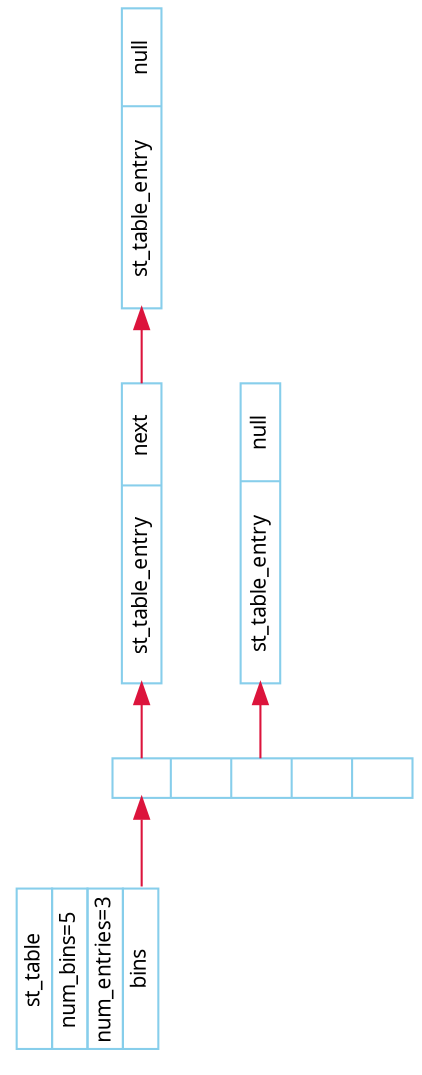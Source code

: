 digraph st{

fontname = "Verdana";
fontsize = 10;
rankdir = LR;
rotate = 90;

node [ shape="record", width=.1, height=.1];
node [fontname = "Verdana", fontsize = 10, color="skyblue", shape="record"];

edge [fontname = "Verdana", fontsize = 10, color="crimson", style="solid"];
node [shape="plaintext"];

st_table [label=<
    <table border="0" cellborder="1" cellspacing="0" align="left">
    <tr>
    <td>st_table</td>
    </tr>
    <tr>
    <td>num_bins=5</td>
    </tr>
    <tr>
    <td>num_entries=3</td>
    </tr>
    <tr>
    <td port="bins">bins</td>
    </tr>
    </table>
>];

node [shape="record"];
num_bins [label=" <b1> | <b2> | <b3> | <b4> | <b5> ", height=2];
node[ width=2 ];

entry_1 [label="{<e>st_table_entry|<next>next}"];
entry_2 [label="{<e>st_table_entry|<next>null}"];
entry_3 [label="{<e>st_table_entry|<next>null}"];

st_table:bins -> num_bins:b1;
num_bins:b1 -> entry_1:e;
entry_1:next -> entry_2:e;
num_bins:b3 -> entry_3:e;

}